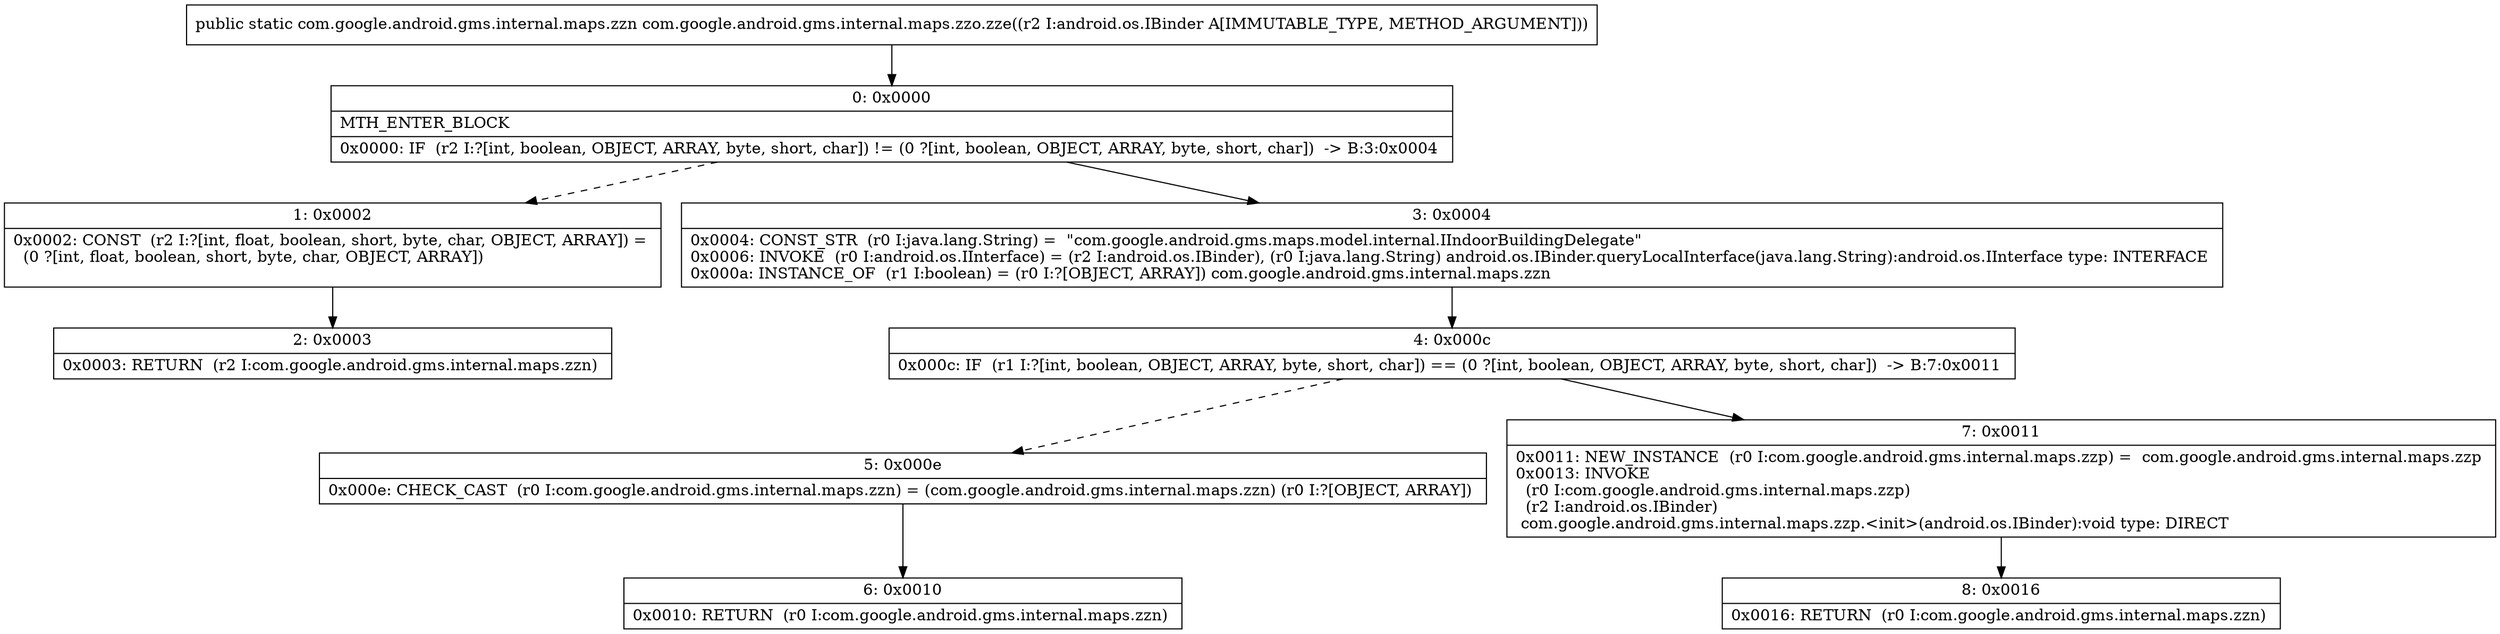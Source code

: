 digraph "CFG forcom.google.android.gms.internal.maps.zzo.zze(Landroid\/os\/IBinder;)Lcom\/google\/android\/gms\/internal\/maps\/zzn;" {
Node_0 [shape=record,label="{0\:\ 0x0000|MTH_ENTER_BLOCK\l|0x0000: IF  (r2 I:?[int, boolean, OBJECT, ARRAY, byte, short, char]) != (0 ?[int, boolean, OBJECT, ARRAY, byte, short, char])  \-\> B:3:0x0004 \l}"];
Node_1 [shape=record,label="{1\:\ 0x0002|0x0002: CONST  (r2 I:?[int, float, boolean, short, byte, char, OBJECT, ARRAY]) = \l  (0 ?[int, float, boolean, short, byte, char, OBJECT, ARRAY])\l \l}"];
Node_2 [shape=record,label="{2\:\ 0x0003|0x0003: RETURN  (r2 I:com.google.android.gms.internal.maps.zzn) \l}"];
Node_3 [shape=record,label="{3\:\ 0x0004|0x0004: CONST_STR  (r0 I:java.lang.String) =  \"com.google.android.gms.maps.model.internal.IIndoorBuildingDelegate\" \l0x0006: INVOKE  (r0 I:android.os.IInterface) = (r2 I:android.os.IBinder), (r0 I:java.lang.String) android.os.IBinder.queryLocalInterface(java.lang.String):android.os.IInterface type: INTERFACE \l0x000a: INSTANCE_OF  (r1 I:boolean) = (r0 I:?[OBJECT, ARRAY]) com.google.android.gms.internal.maps.zzn \l}"];
Node_4 [shape=record,label="{4\:\ 0x000c|0x000c: IF  (r1 I:?[int, boolean, OBJECT, ARRAY, byte, short, char]) == (0 ?[int, boolean, OBJECT, ARRAY, byte, short, char])  \-\> B:7:0x0011 \l}"];
Node_5 [shape=record,label="{5\:\ 0x000e|0x000e: CHECK_CAST  (r0 I:com.google.android.gms.internal.maps.zzn) = (com.google.android.gms.internal.maps.zzn) (r0 I:?[OBJECT, ARRAY]) \l}"];
Node_6 [shape=record,label="{6\:\ 0x0010|0x0010: RETURN  (r0 I:com.google.android.gms.internal.maps.zzn) \l}"];
Node_7 [shape=record,label="{7\:\ 0x0011|0x0011: NEW_INSTANCE  (r0 I:com.google.android.gms.internal.maps.zzp) =  com.google.android.gms.internal.maps.zzp \l0x0013: INVOKE  \l  (r0 I:com.google.android.gms.internal.maps.zzp)\l  (r2 I:android.os.IBinder)\l com.google.android.gms.internal.maps.zzp.\<init\>(android.os.IBinder):void type: DIRECT \l}"];
Node_8 [shape=record,label="{8\:\ 0x0016|0x0016: RETURN  (r0 I:com.google.android.gms.internal.maps.zzn) \l}"];
MethodNode[shape=record,label="{public static com.google.android.gms.internal.maps.zzn com.google.android.gms.internal.maps.zzo.zze((r2 I:android.os.IBinder A[IMMUTABLE_TYPE, METHOD_ARGUMENT])) }"];
MethodNode -> Node_0;
Node_0 -> Node_1[style=dashed];
Node_0 -> Node_3;
Node_1 -> Node_2;
Node_3 -> Node_4;
Node_4 -> Node_5[style=dashed];
Node_4 -> Node_7;
Node_5 -> Node_6;
Node_7 -> Node_8;
}

